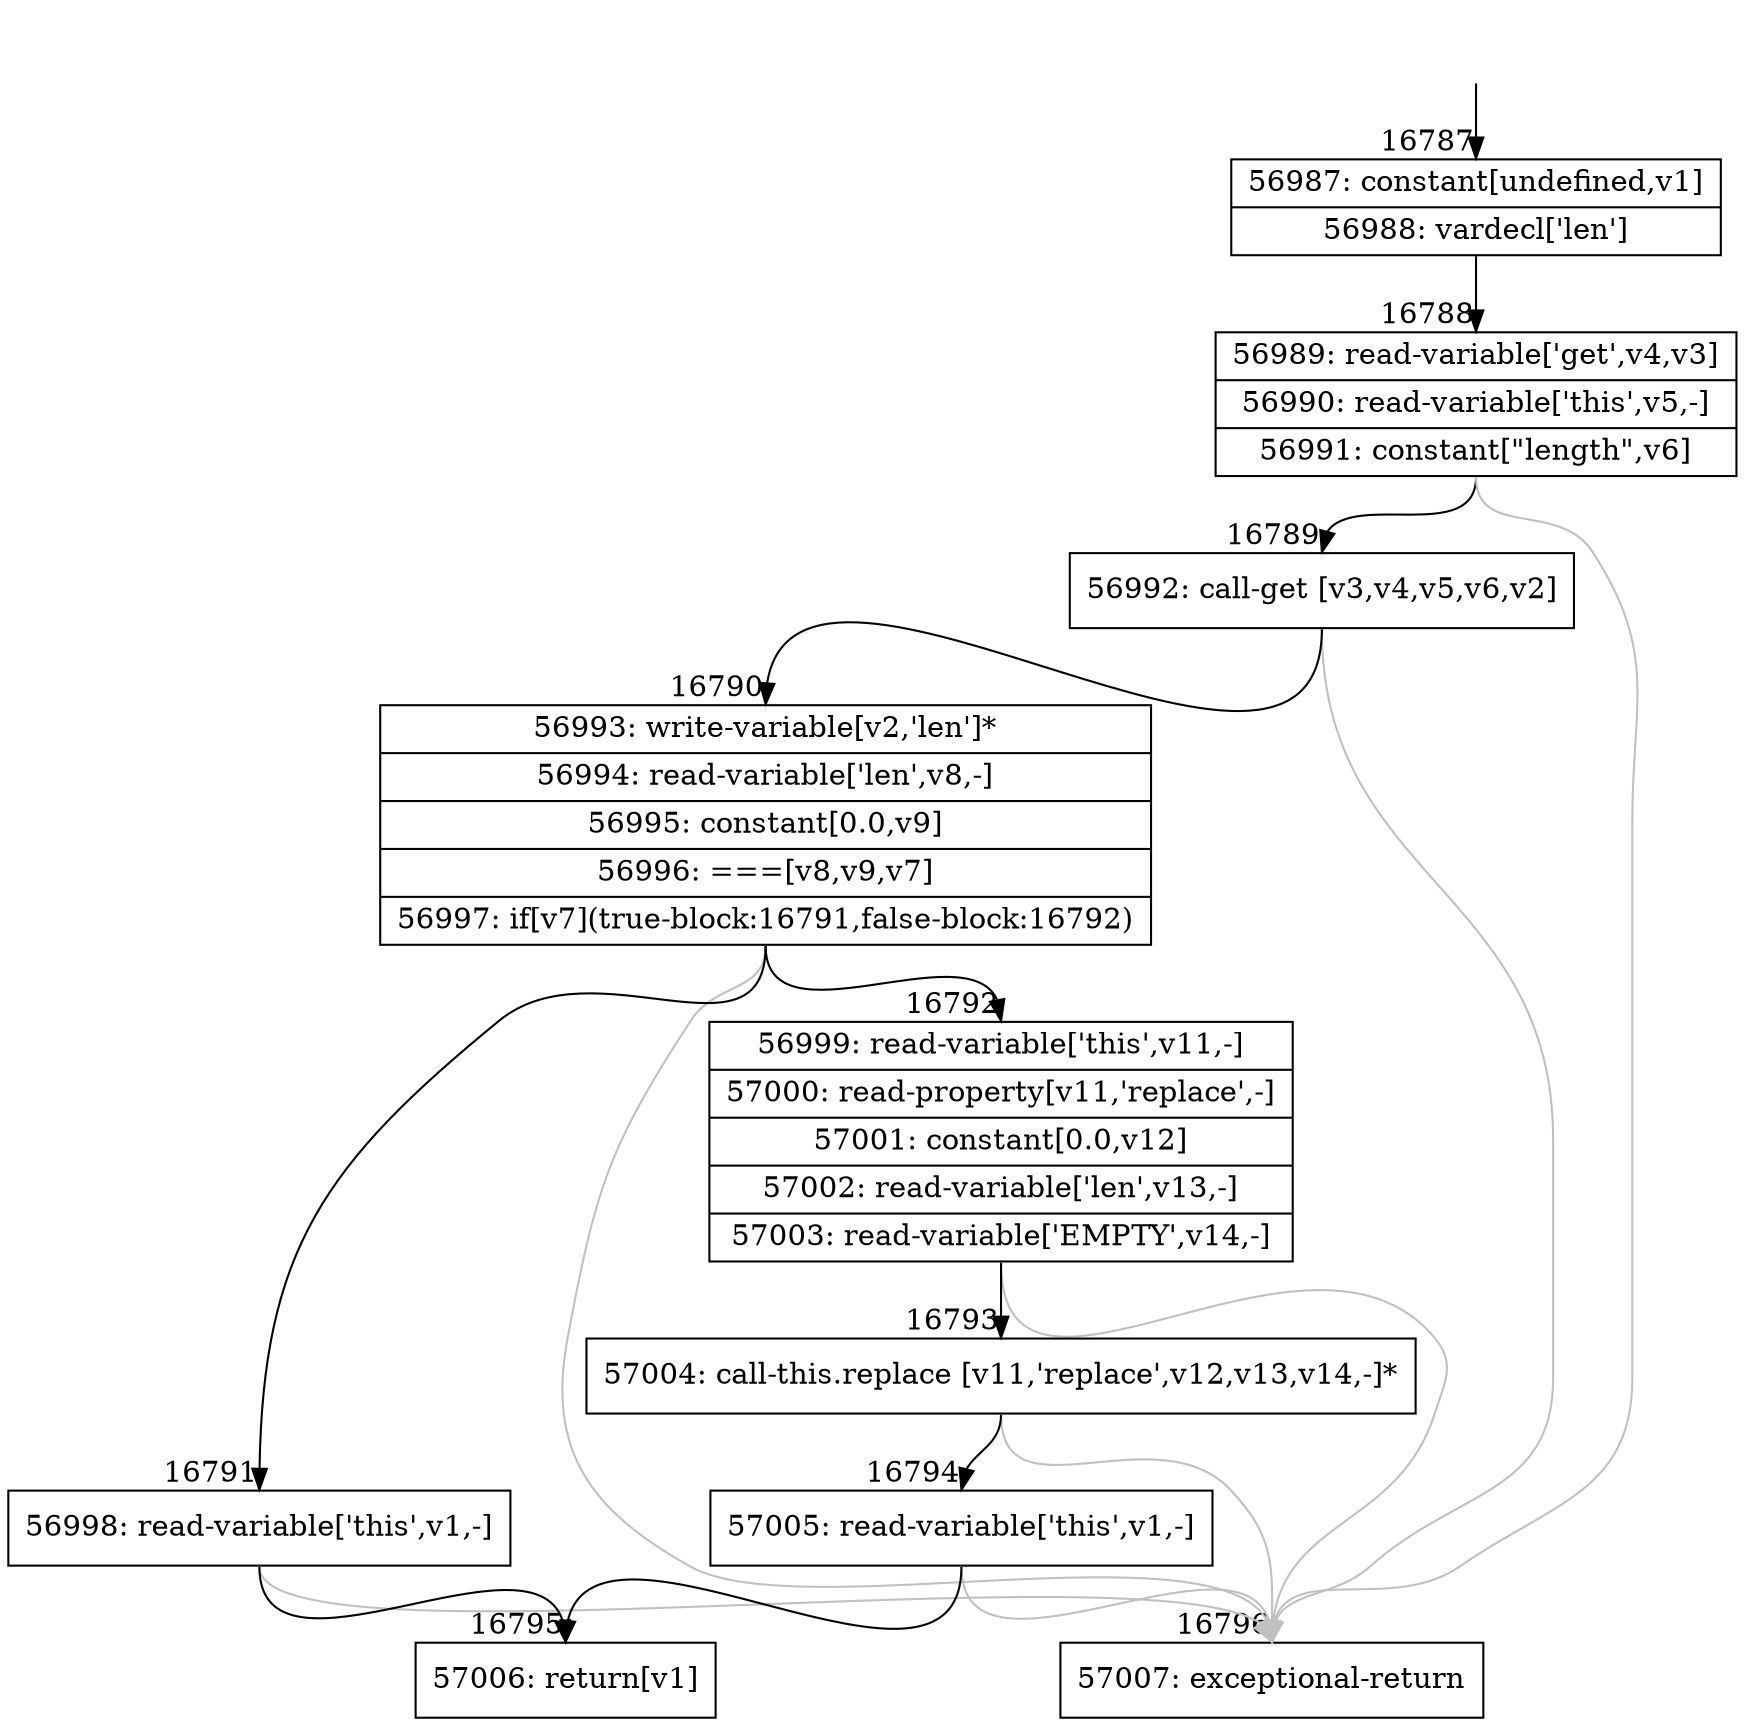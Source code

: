 digraph {
rankdir="TD"
BB_entry1436[shape=none,label=""];
BB_entry1436 -> BB16787 [tailport=s, headport=n, headlabel="    16787"]
BB16787 [shape=record label="{56987: constant[undefined,v1]|56988: vardecl['len']}" ] 
BB16787 -> BB16788 [tailport=s, headport=n, headlabel="      16788"]
BB16788 [shape=record label="{56989: read-variable['get',v4,v3]|56990: read-variable['this',v5,-]|56991: constant[\"length\",v6]}" ] 
BB16788 -> BB16789 [tailport=s, headport=n, headlabel="      16789"]
BB16788 -> BB16796 [tailport=s, headport=n, color=gray, headlabel="      16796"]
BB16789 [shape=record label="{56992: call-get [v3,v4,v5,v6,v2]}" ] 
BB16789 -> BB16790 [tailport=s, headport=n, headlabel="      16790"]
BB16789 -> BB16796 [tailport=s, headport=n, color=gray]
BB16790 [shape=record label="{56993: write-variable[v2,'len']*|56994: read-variable['len',v8,-]|56995: constant[0.0,v9]|56996: ===[v8,v9,v7]|56997: if[v7](true-block:16791,false-block:16792)}" ] 
BB16790 -> BB16791 [tailport=s, headport=n, headlabel="      16791"]
BB16790 -> BB16792 [tailport=s, headport=n, headlabel="      16792"]
BB16790 -> BB16796 [tailport=s, headport=n, color=gray]
BB16791 [shape=record label="{56998: read-variable['this',v1,-]}" ] 
BB16791 -> BB16795 [tailport=s, headport=n, headlabel="      16795"]
BB16791 -> BB16796 [tailport=s, headport=n, color=gray]
BB16792 [shape=record label="{56999: read-variable['this',v11,-]|57000: read-property[v11,'replace',-]|57001: constant[0.0,v12]|57002: read-variable['len',v13,-]|57003: read-variable['EMPTY',v14,-]}" ] 
BB16792 -> BB16793 [tailport=s, headport=n, headlabel="      16793"]
BB16792 -> BB16796 [tailport=s, headport=n, color=gray]
BB16793 [shape=record label="{57004: call-this.replace [v11,'replace',v12,v13,v14,-]*}" ] 
BB16793 -> BB16794 [tailport=s, headport=n, headlabel="      16794"]
BB16793 -> BB16796 [tailport=s, headport=n, color=gray]
BB16794 [shape=record label="{57005: read-variable['this',v1,-]}" ] 
BB16794 -> BB16795 [tailport=s, headport=n]
BB16794 -> BB16796 [tailport=s, headport=n, color=gray]
BB16795 [shape=record label="{57006: return[v1]}" ] 
BB16796 [shape=record label="{57007: exceptional-return}" ] 
//#$~ 31576
}
